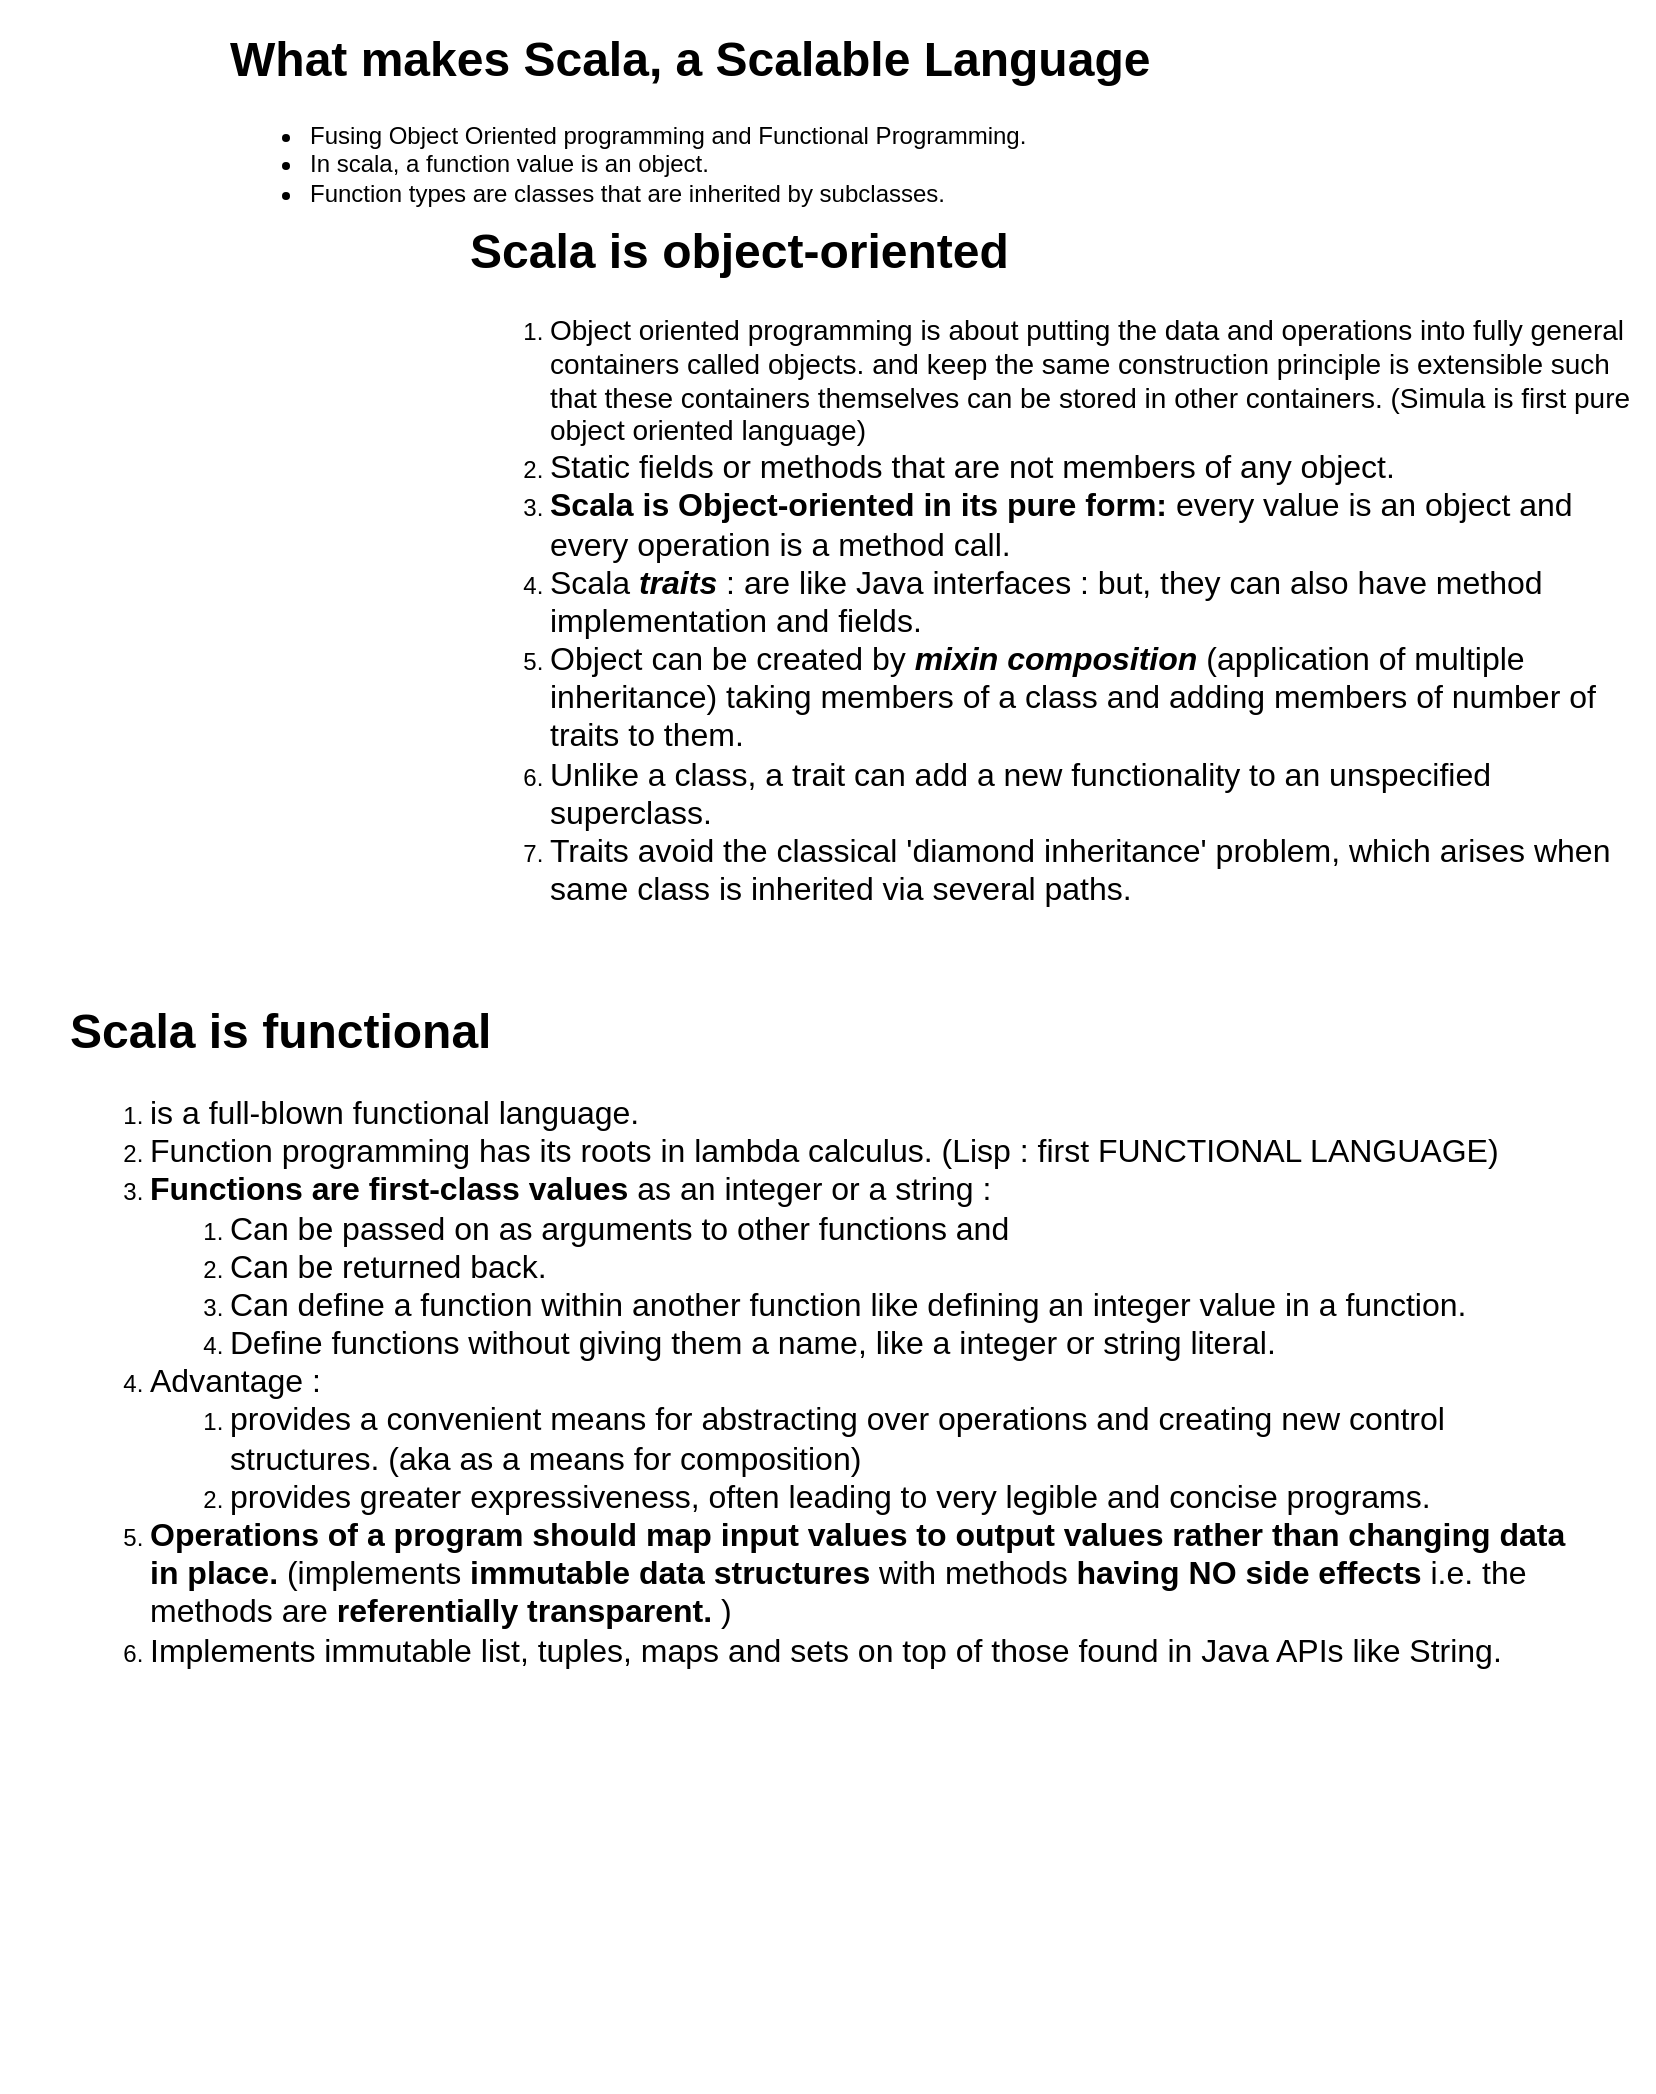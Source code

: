 <mxfile version="11.0.2" type="github"><diagram id="ZetlsLaNo7wISi5GngXo" name="Page-1"><mxGraphModel dx="1307" dy="757" grid="1" gridSize="10" guides="1" tooltips="1" connect="1" arrows="1" fold="1" page="1" pageScale="1" pageWidth="850" pageHeight="1100" math="0" shadow="0"><root><mxCell id="0"/><mxCell id="1" parent="0"/><mxCell id="SF2RBvMhf9Iol7tZJRfC-2" value="" style="shape=image;html=1;verticalAlign=top;verticalLabelPosition=bottom;labelBackgroundColor=#ffffff;imageAspect=0;aspect=fixed;image=https://cdn4.iconfinder.com/data/icons/logos-brands-5/24/scala-128.png" vertex="1" parent="1"><mxGeometry x="10" y="20" width="128" height="128" as="geometry"/></mxCell><mxCell id="SF2RBvMhf9Iol7tZJRfC-3" value="&lt;h1&gt;What makes Scala, a Scalable Language&lt;/h1&gt;&lt;p&gt;&lt;/p&gt;&lt;ul&gt;&lt;li&gt;Fusing Object Oriented programming and Functional Programming.&lt;/li&gt;&lt;li&gt;In scala, a function value is an object.&lt;/li&gt;&lt;li&gt;Function types are classes that are inherited by subclasses.&lt;/li&gt;&lt;/ul&gt;&lt;p&gt;&lt;/p&gt;" style="text;html=1;strokeColor=none;fillColor=none;spacing=5;spacingTop=-20;whiteSpace=wrap;overflow=hidden;rounded=0;" vertex="1" parent="1"><mxGeometry x="120" y="24" width="600" height="120" as="geometry"/></mxCell><mxCell id="SF2RBvMhf9Iol7tZJRfC-4" value="&lt;h1&gt;Scala is object-oriented&lt;/h1&gt;&lt;p&gt;&lt;/p&gt;&lt;ol&gt;&lt;li&gt;&lt;font style=&quot;font-size: 14px&quot;&gt;Object oriented programming is about putting the data and operations into fully general containers called objects. and keep the same construction principle is extensible such that these containers themselves can be stored in other containers. (Simula is first pure object oriented language)&lt;/font&gt;&lt;/li&gt;&lt;li&gt;&lt;font size=&quot;3&quot;&gt;Static fields or methods that are not members of any object.&amp;nbsp;&amp;nbsp;&lt;/font&gt;&lt;/li&gt;&lt;li&gt;&lt;font size=&quot;3&quot;&gt;&lt;b&gt;Scala is Object-oriented in its pure form:&lt;/b&gt;&amp;nbsp;every value is an object and every operation is a method call.&lt;/font&gt;&lt;/li&gt;&lt;li&gt;&lt;span style=&quot;font-size: medium&quot;&gt;Scala &lt;/span&gt;&lt;b style=&quot;font-size: medium&quot;&gt;&lt;i&gt;traits&amp;nbsp;&lt;/i&gt;&lt;/b&gt;&lt;span style=&quot;font-size: medium&quot;&gt;: are like Java interfaces : but, they can also have method implementation and fields.&amp;nbsp;&lt;/span&gt;&lt;br&gt;&lt;/li&gt;&lt;li&gt;&lt;font size=&quot;3&quot;&gt;Object can be created by &lt;b&gt;&lt;i&gt;mixin composition&lt;/i&gt;&lt;/b&gt; (application of multiple inheritance) taking members of a class and adding members of number of traits to them.&amp;nbsp;&lt;/font&gt;&lt;/li&gt;&lt;li&gt;&lt;font size=&quot;3&quot;&gt;Unlike a class, a trait can add a new functionality to an unspecified superclass.&lt;/font&gt;&lt;/li&gt;&lt;li&gt;&lt;font size=&quot;3&quot;&gt;Traits avoid the classical 'diamond inheritance'&amp;nbsp;problem, which arises when same class is inherited via several paths.&lt;/font&gt;&lt;/li&gt;&lt;/ol&gt;&lt;p&gt;&lt;/p&gt;&lt;p&gt;&lt;br&gt;&lt;/p&gt;" style="text;html=1;strokeColor=none;fillColor=none;spacing=5;spacingTop=-20;whiteSpace=wrap;overflow=hidden;rounded=0;" vertex="1" parent="1"><mxGeometry x="240" y="120" width="597" height="420" as="geometry"/></mxCell><mxCell id="SF2RBvMhf9Iol7tZJRfC-6" value="&lt;h1&gt;Scala is functional&lt;/h1&gt;&lt;ol&gt;&lt;li&gt;&lt;font size=&quot;3&quot;&gt;is a full-blown functional language.&lt;/font&gt;&lt;/li&gt;&lt;li&gt;&lt;font size=&quot;3&quot;&gt;Function programming has its roots in lambda calculus. (Lisp : first FUNCTIONAL LANGUAGE)&lt;/font&gt;&lt;/li&gt;&lt;li&gt;&lt;font size=&quot;3&quot;&gt;&lt;b&gt;Functions are first-class values&lt;/b&gt; as an integer or a string :&amp;nbsp;&lt;/font&gt;&lt;/li&gt;&lt;ol&gt;&lt;li&gt;&lt;font size=&quot;3&quot;&gt;Can be passed on as arguments to other functions and&amp;nbsp;&lt;/font&gt;&lt;/li&gt;&lt;li&gt;&lt;font size=&quot;3&quot;&gt;Can be returned back.&amp;nbsp;&lt;/font&gt;&lt;/li&gt;&lt;li&gt;&lt;font size=&quot;3&quot;&gt;Can define a function within another function like defining an integer value in a function.&amp;nbsp;&lt;/font&gt;&lt;/li&gt;&lt;li&gt;&lt;font size=&quot;3&quot;&gt;Define functions without giving them a name, like a integer or string literal.&lt;/font&gt;&lt;/li&gt;&lt;/ol&gt;&lt;li&gt;&lt;font size=&quot;3&quot;&gt;Advantage :&amp;nbsp;&lt;/font&gt;&lt;/li&gt;&lt;ol&gt;&lt;li&gt;&lt;font size=&quot;3&quot;&gt;provides a convenient&amp;nbsp;means for abstracting over operations and creating new control structures. (aka as a means for composition)&lt;/font&gt;&lt;/li&gt;&lt;li&gt;&lt;font size=&quot;3&quot;&gt;provides greater expressiveness, often leading to very legible and concise programs.&lt;/font&gt;&lt;/li&gt;&lt;/ol&gt;&lt;li&gt;&lt;font size=&quot;3&quot;&gt;&lt;b&gt;Operations of a program should map input values to output values rather than changing data in place. &lt;/b&gt;(implements &lt;b&gt;immutable data structures&lt;/b&gt; with methods &lt;b&gt;having NO side effects &lt;/b&gt;i.e. the methods are&lt;b&gt; referentially transparent.&lt;/b&gt; )&lt;/font&gt;&lt;/li&gt;&lt;li&gt;&lt;font size=&quot;3&quot;&gt;Implements immutable list, tuples, maps and sets on top of those found in Java APIs like String.&lt;/font&gt;&lt;/li&gt;&lt;/ol&gt;" style="text;html=1;strokeColor=none;fillColor=none;spacing=5;spacingTop=-20;whiteSpace=wrap;overflow=hidden;rounded=0;" vertex="1" parent="1"><mxGeometry x="40" y="510" width="760" height="550" as="geometry"/></mxCell></root></mxGraphModel></diagram></mxfile>